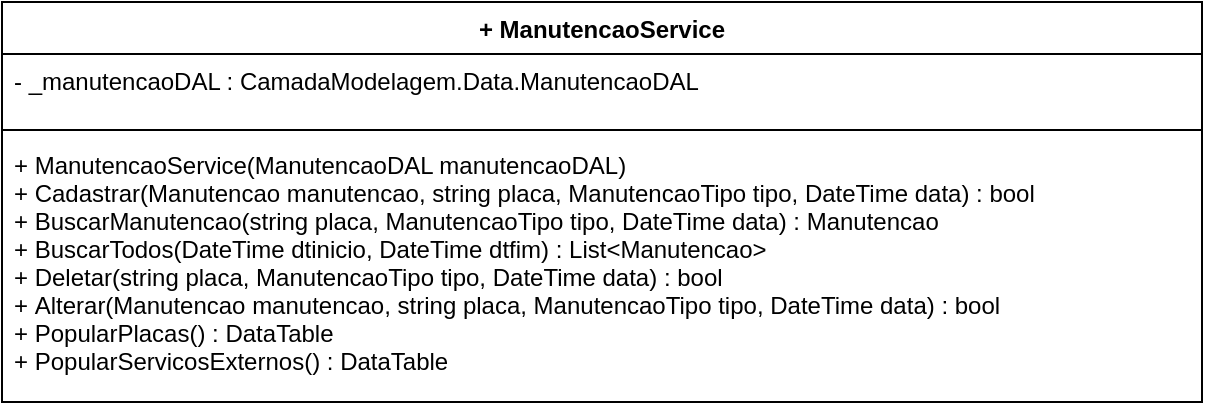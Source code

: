 <mxfile version="12.2.0" type="device" pages="1"><diagram id="-L9IpRQf3EQlU6v8rdQ8" name="Page-1"><mxGraphModel dx="984" dy="393" grid="1" gridSize="10" guides="1" tooltips="1" connect="1" arrows="1" fold="1" page="1" pageScale="1" pageWidth="1169" pageHeight="827" math="0" shadow="0"><root><mxCell id="0"/><mxCell id="1" parent="0"/><mxCell id="MYMX8F3CuHnzxPZbWVWI-5" value="+ ManutencaoService" style="swimlane;fontStyle=1;align=center;verticalAlign=top;childLayout=stackLayout;horizontal=1;startSize=26;horizontalStack=0;resizeParent=1;resizeParentMax=0;resizeLast=0;collapsible=1;marginBottom=0;" parent="1" vertex="1"><mxGeometry x="10" y="70" width="600" height="200" as="geometry"/></mxCell><mxCell id="MYMX8F3CuHnzxPZbWVWI-6" value="- _manutencaoDAL : CamadaModelagem.Data.ManutencaoDAL" style="text;strokeColor=none;fillColor=none;align=left;verticalAlign=top;spacingLeft=4;spacingRight=4;overflow=hidden;rotatable=0;points=[[0,0.5],[1,0.5]];portConstraint=eastwest;" parent="MYMX8F3CuHnzxPZbWVWI-5" vertex="1"><mxGeometry y="26" width="600" height="34" as="geometry"/></mxCell><mxCell id="MYMX8F3CuHnzxPZbWVWI-7" value="" style="line;strokeWidth=1;fillColor=none;align=left;verticalAlign=middle;spacingTop=-1;spacingLeft=3;spacingRight=3;rotatable=0;labelPosition=right;points=[];portConstraint=eastwest;" parent="MYMX8F3CuHnzxPZbWVWI-5" vertex="1"><mxGeometry y="60" width="600" height="8" as="geometry"/></mxCell><mxCell id="MYMX8F3CuHnzxPZbWVWI-8" value="+ ManutencaoService(ManutencaoDAL manutencaoDAL)&#10;+ Cadastrar(Manutencao manutencao, string placa, ManutencaoTipo tipo, DateTime data) : bool&#10;+ BuscarManutencao(string placa, ManutencaoTipo tipo, DateTime data) : Manutencao&#10;+ BuscarTodos(DateTime dtinicio, DateTime dtfim) : List&lt;Manutencao&gt;&#10;+ Deletar(string placa, ManutencaoTipo tipo, DateTime data) : bool&#10;+ Alterar(Manutencao manutencao, string placa, ManutencaoTipo tipo, DateTime data) : bool&#10;+ PopularPlacas() : DataTable&#10;+ PopularServicosExternos() : DataTable " style="text;strokeColor=none;fillColor=none;align=left;verticalAlign=top;spacingLeft=4;spacingRight=4;overflow=hidden;rotatable=0;points=[[0,0.5],[1,0.5]];portConstraint=eastwest;" parent="MYMX8F3CuHnzxPZbWVWI-5" vertex="1"><mxGeometry y="68" width="600" height="132" as="geometry"/></mxCell></root></mxGraphModel></diagram></mxfile>